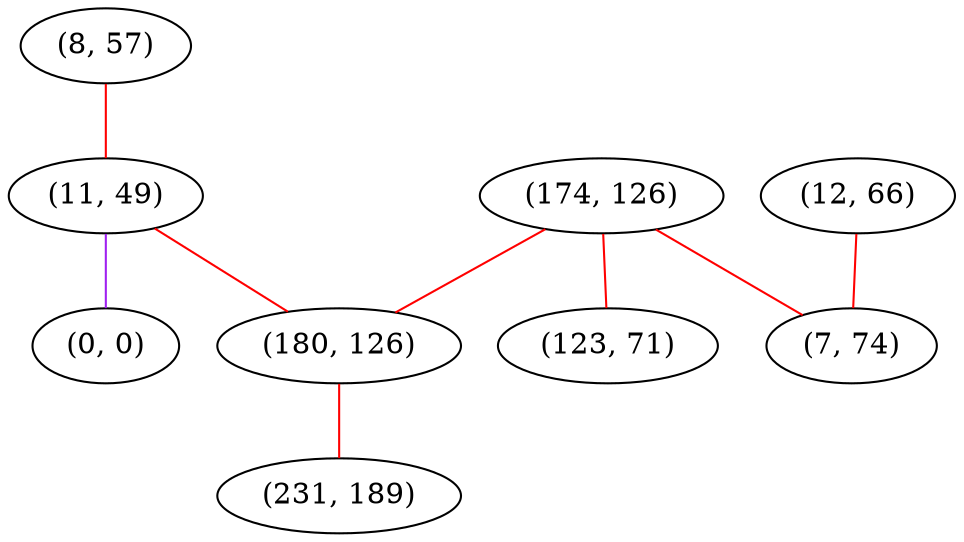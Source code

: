 graph "" {
"(8, 57)";
"(12, 66)";
"(11, 49)";
"(174, 126)";
"(180, 126)";
"(123, 71)";
"(0, 0)";
"(7, 74)";
"(231, 189)";
"(8, 57)" -- "(11, 49)"  [color=red, key=0, weight=1];
"(12, 66)" -- "(7, 74)"  [color=red, key=0, weight=1];
"(11, 49)" -- "(0, 0)"  [color=purple, key=0, weight=4];
"(11, 49)" -- "(180, 126)"  [color=red, key=0, weight=1];
"(174, 126)" -- "(123, 71)"  [color=red, key=0, weight=1];
"(174, 126)" -- "(180, 126)"  [color=red, key=0, weight=1];
"(174, 126)" -- "(7, 74)"  [color=red, key=0, weight=1];
"(180, 126)" -- "(231, 189)"  [color=red, key=0, weight=1];
}
